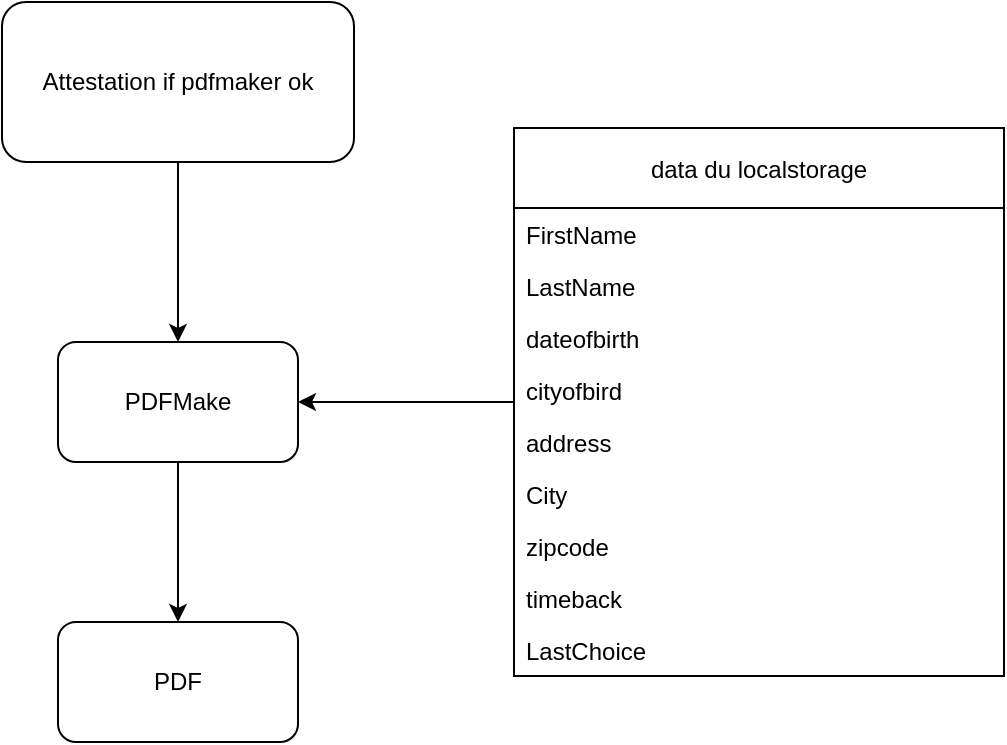 <mxfile version="13.10.0" type="embed">
    <diagram id="sgWasIO8RHhAL0DVbvga" name="Page-1">
        <mxGraphModel dx="0" dy="775" grid="0" gridSize="10" guides="1" tooltips="1" connect="1" arrows="1" fold="1" page="0" pageScale="1" pageWidth="827" pageHeight="1169" math="0" shadow="0">
            <root>
                <mxCell id="0"/>
                <mxCell id="1" parent="0"/>
                <mxCell id="37" style="edgeStyle=orthogonalEdgeStyle;rounded=0;orthogonalLoop=1;jettySize=auto;html=1;" parent="1" source="17" target="6" edge="1">
                    <mxGeometry relative="1" as="geometry"/>
                </mxCell>
                <mxCell id="17" value="data du localstorage" style="swimlane;fontStyle=0;childLayout=stackLayout;horizontal=1;startSize=40;fillColor=none;horizontalStack=0;resizeParent=1;resizeParentMax=0;resizeLast=0;collapsible=1;marginBottom=0;" parent="1" vertex="1">
                    <mxGeometry x="520" y="133" width="245" height="274" as="geometry">
                        <mxRectangle x="520" y="257" width="140" height="26" as="alternateBounds"/>
                    </mxGeometry>
                </mxCell>
                <mxCell id="18" value="FirstName" style="text;strokeColor=none;fillColor=none;align=left;verticalAlign=top;spacingLeft=4;spacingRight=4;overflow=hidden;rotatable=0;points=[[0,0.5],[1,0.5]];portConstraint=eastwest;" parent="17" vertex="1">
                    <mxGeometry y="40" width="245" height="26" as="geometry"/>
                </mxCell>
                <mxCell id="19" value="LastName" style="text;strokeColor=none;fillColor=none;align=left;verticalAlign=top;spacingLeft=4;spacingRight=4;overflow=hidden;rotatable=0;points=[[0,0.5],[1,0.5]];portConstraint=eastwest;" parent="17" vertex="1">
                    <mxGeometry y="66" width="245" height="26" as="geometry"/>
                </mxCell>
                <mxCell id="20" value="dateofbirth" style="text;strokeColor=none;fillColor=none;align=left;verticalAlign=top;spacingLeft=4;spacingRight=4;overflow=hidden;rotatable=0;points=[[0,0.5],[1,0.5]];portConstraint=eastwest;" parent="17" vertex="1">
                    <mxGeometry y="92" width="245" height="26" as="geometry"/>
                </mxCell>
                <mxCell id="31" value="cityofbird" style="text;strokeColor=none;fillColor=none;align=left;verticalAlign=top;spacingLeft=4;spacingRight=4;overflow=hidden;rotatable=0;points=[[0,0.5],[1,0.5]];portConstraint=eastwest;" parent="17" vertex="1">
                    <mxGeometry y="118" width="245" height="26" as="geometry"/>
                </mxCell>
                <mxCell id="32" value="address" style="text;strokeColor=none;fillColor=none;align=left;verticalAlign=top;spacingLeft=4;spacingRight=4;overflow=hidden;rotatable=0;points=[[0,0.5],[1,0.5]];portConstraint=eastwest;" parent="17" vertex="1">
                    <mxGeometry y="144" width="245" height="26" as="geometry"/>
                </mxCell>
                <mxCell id="33" value="City" style="text;strokeColor=none;fillColor=none;align=left;verticalAlign=top;spacingLeft=4;spacingRight=4;overflow=hidden;rotatable=0;points=[[0,0.5],[1,0.5]];portConstraint=eastwest;" parent="17" vertex="1">
                    <mxGeometry y="170" width="245" height="26" as="geometry"/>
                </mxCell>
                <mxCell id="34" value="zipcode" style="text;strokeColor=none;fillColor=none;align=left;verticalAlign=top;spacingLeft=4;spacingRight=4;overflow=hidden;rotatable=0;points=[[0,0.5],[1,0.5]];portConstraint=eastwest;" parent="17" vertex="1">
                    <mxGeometry y="196" width="245" height="26" as="geometry"/>
                </mxCell>
                <mxCell id="35" value="timeback" style="text;strokeColor=none;fillColor=none;align=left;verticalAlign=top;spacingLeft=4;spacingRight=4;overflow=hidden;rotatable=0;points=[[0,0.5],[1,0.5]];portConstraint=eastwest;" parent="17" vertex="1">
                    <mxGeometry y="222" width="245" height="26" as="geometry"/>
                </mxCell>
                <mxCell id="36" value="LastChoice" style="text;strokeColor=none;fillColor=none;align=left;verticalAlign=top;spacingLeft=4;spacingRight=4;overflow=hidden;rotatable=0;points=[[0,0.5],[1,0.5]];portConstraint=eastwest;" parent="17" vertex="1">
                    <mxGeometry y="248" width="245" height="26" as="geometry"/>
                </mxCell>
                <mxCell id="7" value="" style="edgeStyle=orthogonalEdgeStyle;rounded=0;orthogonalLoop=1;jettySize=auto;html=1;" parent="1" source="5" target="6" edge="1">
                    <mxGeometry relative="1" as="geometry"/>
                </mxCell>
                <mxCell id="5" value="Attestation if pdfmaker ok" style="rounded=1;whiteSpace=wrap;html=1;" parent="1" vertex="1">
                    <mxGeometry x="264" y="70" width="176" height="80" as="geometry"/>
                </mxCell>
                <mxCell id="16" value="" style="edgeStyle=orthogonalEdgeStyle;rounded=0;orthogonalLoop=1;jettySize=auto;html=1;" parent="1" source="6" target="15" edge="1">
                    <mxGeometry relative="1" as="geometry"/>
                </mxCell>
                <mxCell id="6" value="PDFMake" style="whiteSpace=wrap;html=1;rounded=1;" parent="1" vertex="1">
                    <mxGeometry x="292" y="240" width="120" height="60" as="geometry"/>
                </mxCell>
                <mxCell id="15" value="PDF" style="whiteSpace=wrap;html=1;rounded=1;" parent="1" vertex="1">
                    <mxGeometry x="292" y="380" width="120" height="60" as="geometry"/>
                </mxCell>
            </root>
        </mxGraphModel>
    </diagram>
</mxfile>